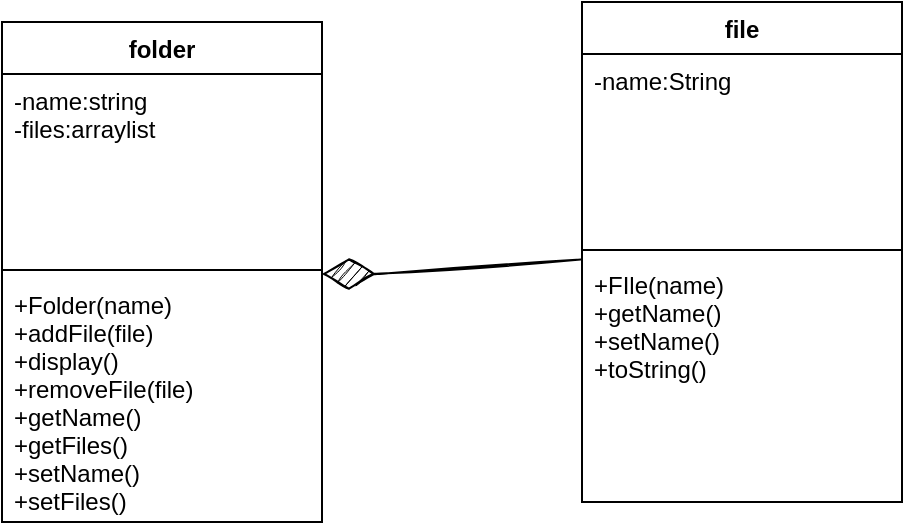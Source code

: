 <mxfile version="15.8.1" type="device" pages="2"><diagram id="_zn7PD3rpOVweHiZ9XeK" name="Page-1"><mxGraphModel dx="924" dy="883" grid="1" gridSize="10" guides="1" tooltips="1" connect="1" arrows="1" fold="1" page="1" pageScale="1" pageWidth="827" pageHeight="1169" math="0" shadow="0"><root><mxCell id="0"/><mxCell id="1" parent="0"/><mxCell id="Pyi6M03xC-B4aKR6qGCc-1" value="folder" style="swimlane;fontStyle=1;align=center;verticalAlign=top;childLayout=stackLayout;horizontal=1;startSize=26;horizontalStack=0;resizeParent=1;resizeParentMax=0;resizeLast=0;collapsible=1;marginBottom=0;" parent="1" vertex="1"><mxGeometry x="80" y="240" width="160" height="250" as="geometry"/></mxCell><mxCell id="Pyi6M03xC-B4aKR6qGCc-2" value="-name:string&#10;-files:arraylist&#10;" style="text;strokeColor=none;fillColor=none;align=left;verticalAlign=top;spacingLeft=4;spacingRight=4;overflow=hidden;rotatable=0;points=[[0,0.5],[1,0.5]];portConstraint=eastwest;" parent="Pyi6M03xC-B4aKR6qGCc-1" vertex="1"><mxGeometry y="26" width="160" height="94" as="geometry"/></mxCell><mxCell id="Pyi6M03xC-B4aKR6qGCc-3" value="" style="line;strokeWidth=1;fillColor=none;align=left;verticalAlign=middle;spacingTop=-1;spacingLeft=3;spacingRight=3;rotatable=0;labelPosition=right;points=[];portConstraint=eastwest;" parent="Pyi6M03xC-B4aKR6qGCc-1" vertex="1"><mxGeometry y="120" width="160" height="8" as="geometry"/></mxCell><mxCell id="Pyi6M03xC-B4aKR6qGCc-4" value="+Folder(name)&#10;+addFile(file)&#10;+display()&#10;+removeFile(file)&#10;+getName()&#10;+getFiles()&#10;+setName()&#10;+setFiles()" style="text;strokeColor=none;fillColor=none;align=left;verticalAlign=top;spacingLeft=4;spacingRight=4;overflow=hidden;rotatable=0;points=[[0,0.5],[1,0.5]];portConstraint=eastwest;" parent="Pyi6M03xC-B4aKR6qGCc-1" vertex="1"><mxGeometry y="128" width="160" height="122" as="geometry"/></mxCell><mxCell id="R7JAEF8Vm_KAtskZEYM5-1" value="file" style="swimlane;fontStyle=1;align=center;verticalAlign=top;childLayout=stackLayout;horizontal=1;startSize=26;horizontalStack=0;resizeParent=1;resizeParentMax=0;resizeLast=0;collapsible=1;marginBottom=0;" vertex="1" parent="1"><mxGeometry x="370" y="230" width="160" height="250" as="geometry"/></mxCell><mxCell id="R7JAEF8Vm_KAtskZEYM5-2" value="-name:String&#10;" style="text;strokeColor=none;fillColor=none;align=left;verticalAlign=top;spacingLeft=4;spacingRight=4;overflow=hidden;rotatable=0;points=[[0,0.5],[1,0.5]];portConstraint=eastwest;" vertex="1" parent="R7JAEF8Vm_KAtskZEYM5-1"><mxGeometry y="26" width="160" height="94" as="geometry"/></mxCell><mxCell id="R7JAEF8Vm_KAtskZEYM5-3" value="" style="line;strokeWidth=1;fillColor=none;align=left;verticalAlign=middle;spacingTop=-1;spacingLeft=3;spacingRight=3;rotatable=0;labelPosition=right;points=[];portConstraint=eastwest;" vertex="1" parent="R7JAEF8Vm_KAtskZEYM5-1"><mxGeometry y="120" width="160" height="8" as="geometry"/></mxCell><mxCell id="R7JAEF8Vm_KAtskZEYM5-4" value="+FIle(name)&#10;+getName()&#10;+setName()&#10;+toString()" style="text;strokeColor=none;fillColor=none;align=left;verticalAlign=top;spacingLeft=4;spacingRight=4;overflow=hidden;rotatable=0;points=[[0,0.5],[1,0.5]];portConstraint=eastwest;" vertex="1" parent="R7JAEF8Vm_KAtskZEYM5-1"><mxGeometry y="128" width="160" height="122" as="geometry"/></mxCell><mxCell id="R7JAEF8Vm_KAtskZEYM5-6" value="" style="endArrow=diamondThin;endFill=1;endSize=24;html=1;rounded=0;sketch=1;hachureGap=4;fontFamily=Architects Daughter;fontSource=https%3A%2F%2Ffonts.googleapis.com%2Fcss%3Ffamily%3DArchitects%2BDaughter;fontSize=16;sourcePerimeterSpacing=8;targetPerimeterSpacing=8;curved=1;exitX=-0.004;exitY=1.1;exitDx=0;exitDy=0;exitPerimeter=0;" edge="1" parent="1" source="R7JAEF8Vm_KAtskZEYM5-3"><mxGeometry width="160" relative="1" as="geometry"><mxPoint x="340" y="290" as="sourcePoint"/><mxPoint x="240" y="366" as="targetPoint"/><Array as="points"><mxPoint x="260" y="366"/></Array></mxGeometry></mxCell></root></mxGraphModel></diagram><diagram id="DYRjfK60h4jm8wwEZUGT" name="Page-2"><mxGraphModel dx="509" dy="533" grid="1" gridSize="10" guides="1" tooltips="1" connect="1" arrows="1" fold="1" page="1" pageScale="1" pageWidth="827" pageHeight="1169" math="0" shadow="0"><root><mxCell id="4bMeq2brUpF6SMTjQq5B-0"/><mxCell id="4bMeq2brUpF6SMTjQq5B-1" parent="4bMeq2brUpF6SMTjQq5B-0"/></root></mxGraphModel></diagram></mxfile>